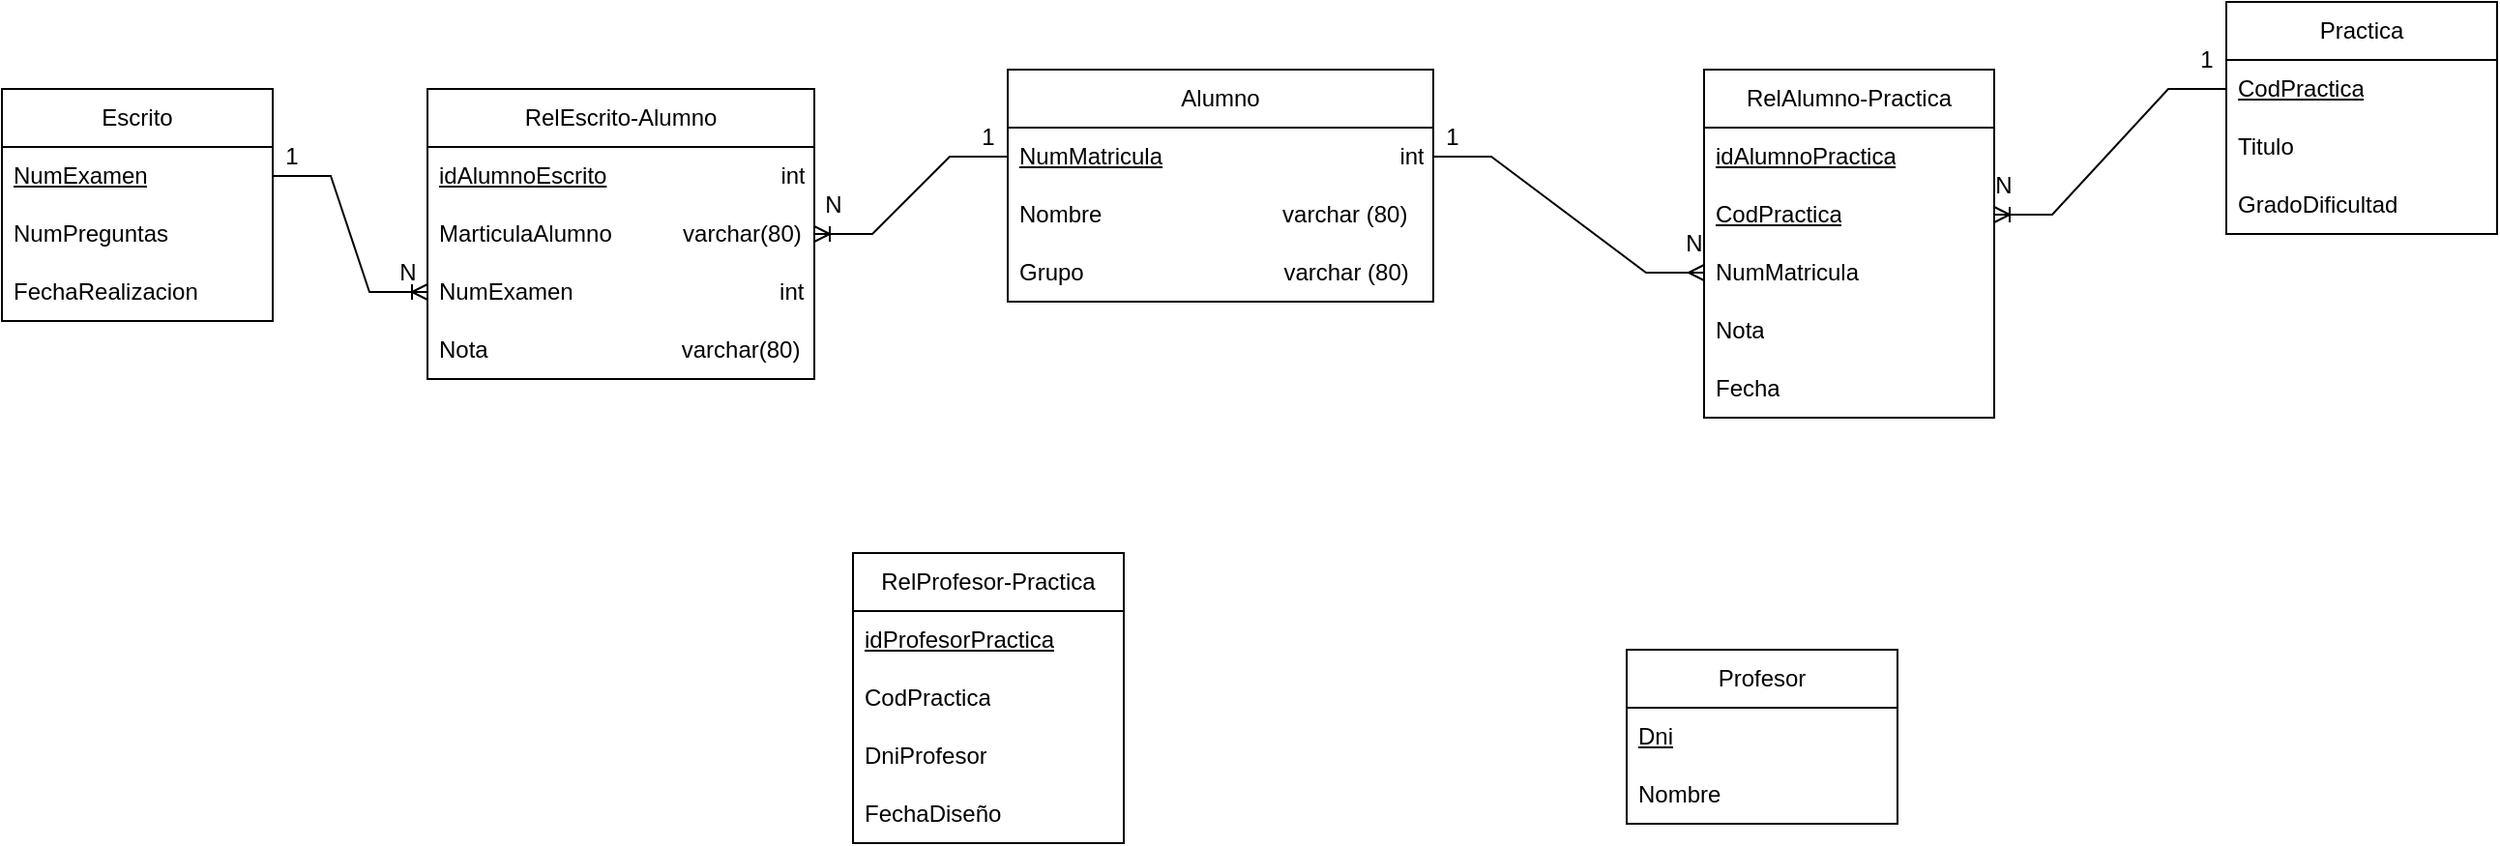 <mxfile version="27.0.5">
  <diagram name="Página-1" id="xPp2_M8llciqqn24pOAx">
    <mxGraphModel dx="1585" dy="1536" grid="1" gridSize="10" guides="1" tooltips="1" connect="1" arrows="1" fold="1" page="1" pageScale="1" pageWidth="827" pageHeight="1169" math="0" shadow="0">
      <root>
        <mxCell id="0" />
        <mxCell id="1" parent="0" />
        <mxCell id="a4hIZ4BiiUJpr-HaFe81-6" value="Practica" style="swimlane;fontStyle=0;childLayout=stackLayout;horizontal=1;startSize=30;horizontalStack=0;resizeParent=1;resizeParentMax=0;resizeLast=0;collapsible=1;marginBottom=0;whiteSpace=wrap;html=1;" parent="1" vertex="1">
          <mxGeometry x="960" y="-265" width="140" height="120" as="geometry" />
        </mxCell>
        <mxCell id="a4hIZ4BiiUJpr-HaFe81-7" value="&lt;u&gt;CodPractica&lt;/u&gt;" style="text;strokeColor=none;fillColor=none;align=left;verticalAlign=middle;spacingLeft=4;spacingRight=4;overflow=hidden;points=[[0,0.5],[1,0.5]];portConstraint=eastwest;rotatable=0;whiteSpace=wrap;html=1;" parent="a4hIZ4BiiUJpr-HaFe81-6" vertex="1">
          <mxGeometry y="30" width="140" height="30" as="geometry" />
        </mxCell>
        <mxCell id="a4hIZ4BiiUJpr-HaFe81-8" value="Titulo" style="text;strokeColor=none;fillColor=none;align=left;verticalAlign=middle;spacingLeft=4;spacingRight=4;overflow=hidden;points=[[0,0.5],[1,0.5]];portConstraint=eastwest;rotatable=0;whiteSpace=wrap;html=1;" parent="a4hIZ4BiiUJpr-HaFe81-6" vertex="1">
          <mxGeometry y="60" width="140" height="30" as="geometry" />
        </mxCell>
        <mxCell id="a4hIZ4BiiUJpr-HaFe81-9" value="GradoDificultad" style="text;strokeColor=none;fillColor=none;align=left;verticalAlign=middle;spacingLeft=4;spacingRight=4;overflow=hidden;points=[[0,0.5],[1,0.5]];portConstraint=eastwest;rotatable=0;whiteSpace=wrap;html=1;" parent="a4hIZ4BiiUJpr-HaFe81-6" vertex="1">
          <mxGeometry y="90" width="140" height="30" as="geometry" />
        </mxCell>
        <mxCell id="a4hIZ4BiiUJpr-HaFe81-10" value="Profesor" style="swimlane;fontStyle=0;childLayout=stackLayout;horizontal=1;startSize=30;horizontalStack=0;resizeParent=1;resizeParentMax=0;resizeLast=0;collapsible=1;marginBottom=0;whiteSpace=wrap;html=1;" parent="1" vertex="1">
          <mxGeometry x="650" y="70" width="140" height="90" as="geometry" />
        </mxCell>
        <mxCell id="a4hIZ4BiiUJpr-HaFe81-11" value="&lt;u&gt;Dni&lt;/u&gt;" style="text;strokeColor=none;fillColor=none;align=left;verticalAlign=middle;spacingLeft=4;spacingRight=4;overflow=hidden;points=[[0,0.5],[1,0.5]];portConstraint=eastwest;rotatable=0;whiteSpace=wrap;html=1;" parent="a4hIZ4BiiUJpr-HaFe81-10" vertex="1">
          <mxGeometry y="30" width="140" height="30" as="geometry" />
        </mxCell>
        <mxCell id="a4hIZ4BiiUJpr-HaFe81-12" value="Nombre" style="text;strokeColor=none;fillColor=none;align=left;verticalAlign=middle;spacingLeft=4;spacingRight=4;overflow=hidden;points=[[0,0.5],[1,0.5]];portConstraint=eastwest;rotatable=0;whiteSpace=wrap;html=1;" parent="a4hIZ4BiiUJpr-HaFe81-10" vertex="1">
          <mxGeometry y="60" width="140" height="30" as="geometry" />
        </mxCell>
        <mxCell id="a4hIZ4BiiUJpr-HaFe81-14" value="Alumno" style="swimlane;fontStyle=0;childLayout=stackLayout;horizontal=1;startSize=30;horizontalStack=0;resizeParent=1;resizeParentMax=0;resizeLast=0;collapsible=1;marginBottom=0;whiteSpace=wrap;html=1;" parent="1" vertex="1">
          <mxGeometry x="330" y="-230" width="220" height="120" as="geometry" />
        </mxCell>
        <mxCell id="a4hIZ4BiiUJpr-HaFe81-15" value="&lt;div style=&quot;text-align: right;&quot;&gt;&lt;u style=&quot;background-color: transparent; color: light-dark(rgb(0, 0, 0), rgb(255, 255, 255));&quot;&gt;NumMatricula&lt;/u&gt;&lt;span style=&quot;background-color: transparent; color: light-dark(rgb(0, 0, 0), rgb(255, 255, 255));&quot;&gt;&amp;nbsp; &amp;nbsp; &amp;nbsp; &amp;nbsp; &amp;nbsp; &amp;nbsp; &amp;nbsp; &amp;nbsp; &lt;span style=&quot;white-space: pre;&quot;&gt;&#x9;&lt;/span&gt;&amp;nbsp; &amp;nbsp; &amp;nbsp; &amp;nbsp; &amp;nbsp; &amp;nbsp; &amp;nbsp; &amp;nbsp; &amp;nbsp;&amp;nbsp;&amp;nbsp;int&lt;/span&gt;&lt;/div&gt;" style="text;strokeColor=none;fillColor=none;align=left;verticalAlign=middle;spacingLeft=4;spacingRight=4;overflow=hidden;points=[[0,0.5],[1,0.5]];portConstraint=eastwest;rotatable=0;whiteSpace=wrap;html=1;" parent="a4hIZ4BiiUJpr-HaFe81-14" vertex="1">
          <mxGeometry y="30" width="220" height="30" as="geometry" />
        </mxCell>
        <mxCell id="a4hIZ4BiiUJpr-HaFe81-16" value="Nombre&amp;nbsp; &amp;nbsp; &amp;nbsp; &amp;nbsp; &amp;nbsp; &amp;nbsp; &amp;nbsp; &amp;nbsp; &amp;nbsp; &amp;nbsp; &amp;nbsp; &amp;nbsp; &amp;nbsp; &amp;nbsp; varchar (80)" style="text;strokeColor=none;fillColor=none;align=left;verticalAlign=middle;spacingLeft=4;spacingRight=4;overflow=hidden;points=[[0,0.5],[1,0.5]];portConstraint=eastwest;rotatable=0;whiteSpace=wrap;html=1;" parent="a4hIZ4BiiUJpr-HaFe81-14" vertex="1">
          <mxGeometry y="60" width="220" height="30" as="geometry" />
        </mxCell>
        <mxCell id="a4hIZ4BiiUJpr-HaFe81-17" value="Grupo&amp;nbsp; &amp;nbsp; &amp;nbsp; &amp;nbsp; &amp;nbsp; &amp;nbsp; &amp;nbsp; &amp;nbsp; &amp;nbsp; &amp;nbsp; &amp;nbsp; &amp;nbsp; &amp;nbsp; &amp;nbsp; &amp;nbsp; &amp;nbsp;varchar (80)" style="text;strokeColor=none;fillColor=none;align=left;verticalAlign=middle;spacingLeft=4;spacingRight=4;overflow=hidden;points=[[0,0.5],[1,0.5]];portConstraint=eastwest;rotatable=0;whiteSpace=wrap;html=1;" parent="a4hIZ4BiiUJpr-HaFe81-14" vertex="1">
          <mxGeometry y="90" width="220" height="30" as="geometry" />
        </mxCell>
        <mxCell id="a4hIZ4BiiUJpr-HaFe81-18" value="Escrito" style="swimlane;fontStyle=0;childLayout=stackLayout;horizontal=1;startSize=30;horizontalStack=0;resizeParent=1;resizeParentMax=0;resizeLast=0;collapsible=1;marginBottom=0;whiteSpace=wrap;html=1;" parent="1" vertex="1">
          <mxGeometry x="-190" y="-220" width="140" height="120" as="geometry" />
        </mxCell>
        <mxCell id="a4hIZ4BiiUJpr-HaFe81-19" value="&lt;u&gt;NumExamen&lt;/u&gt;" style="text;strokeColor=none;fillColor=none;align=left;verticalAlign=middle;spacingLeft=4;spacingRight=4;overflow=hidden;points=[[0,0.5],[1,0.5]];portConstraint=eastwest;rotatable=0;whiteSpace=wrap;html=1;" parent="a4hIZ4BiiUJpr-HaFe81-18" vertex="1">
          <mxGeometry y="30" width="140" height="30" as="geometry" />
        </mxCell>
        <mxCell id="a4hIZ4BiiUJpr-HaFe81-20" value="NumPreguntas" style="text;strokeColor=none;fillColor=none;align=left;verticalAlign=middle;spacingLeft=4;spacingRight=4;overflow=hidden;points=[[0,0.5],[1,0.5]];portConstraint=eastwest;rotatable=0;whiteSpace=wrap;html=1;" parent="a4hIZ4BiiUJpr-HaFe81-18" vertex="1">
          <mxGeometry y="60" width="140" height="30" as="geometry" />
        </mxCell>
        <mxCell id="a4hIZ4BiiUJpr-HaFe81-21" value="FechaRealizacion" style="text;strokeColor=none;fillColor=none;align=left;verticalAlign=middle;spacingLeft=4;spacingRight=4;overflow=hidden;points=[[0,0.5],[1,0.5]];portConstraint=eastwest;rotatable=0;whiteSpace=wrap;html=1;" parent="a4hIZ4BiiUJpr-HaFe81-18" vertex="1">
          <mxGeometry y="90" width="140" height="30" as="geometry" />
        </mxCell>
        <mxCell id="a4hIZ4BiiUJpr-HaFe81-22" value="RelEscrito-Alumno" style="swimlane;fontStyle=0;childLayout=stackLayout;horizontal=1;startSize=30;horizontalStack=0;resizeParent=1;resizeParentMax=0;resizeLast=0;collapsible=1;marginBottom=0;whiteSpace=wrap;html=1;" parent="1" vertex="1">
          <mxGeometry x="30" y="-220" width="200" height="150" as="geometry" />
        </mxCell>
        <mxCell id="a4hIZ4BiiUJpr-HaFe81-32" value="&lt;u&gt;idAlumnoEscrito&lt;/u&gt;&amp;nbsp; &amp;nbsp; &amp;nbsp; &amp;nbsp; &amp;nbsp; &amp;nbsp; &amp;nbsp; &amp;nbsp; &amp;nbsp; &amp;nbsp; &amp;nbsp; &amp;nbsp; &amp;nbsp; &amp;nbsp;int" style="text;strokeColor=none;fillColor=none;align=left;verticalAlign=middle;spacingLeft=4;spacingRight=4;overflow=hidden;points=[[0,0.5],[1,0.5]];portConstraint=eastwest;rotatable=0;whiteSpace=wrap;html=1;" parent="a4hIZ4BiiUJpr-HaFe81-22" vertex="1">
          <mxGeometry y="30" width="200" height="30" as="geometry" />
        </mxCell>
        <mxCell id="a4hIZ4BiiUJpr-HaFe81-23" value="MarticulaAlumno&amp;nbsp; &amp;nbsp; &amp;nbsp; &amp;nbsp; &amp;nbsp; &amp;nbsp;varchar(80)" style="text;strokeColor=none;fillColor=none;align=left;verticalAlign=middle;spacingLeft=4;spacingRight=4;overflow=hidden;points=[[0,0.5],[1,0.5]];portConstraint=eastwest;rotatable=0;whiteSpace=wrap;html=1;" parent="a4hIZ4BiiUJpr-HaFe81-22" vertex="1">
          <mxGeometry y="60" width="200" height="30" as="geometry" />
        </mxCell>
        <mxCell id="a4hIZ4BiiUJpr-HaFe81-24" value="NumExamen&amp;nbsp; &amp;nbsp; &amp;nbsp; &amp;nbsp; &amp;nbsp; &amp;nbsp; &amp;nbsp; &amp;nbsp; &amp;nbsp; &amp;nbsp; &amp;nbsp; &amp;nbsp; &amp;nbsp; &amp;nbsp; &amp;nbsp; &amp;nbsp; int" style="text;strokeColor=none;fillColor=none;align=left;verticalAlign=middle;spacingLeft=4;spacingRight=4;overflow=hidden;points=[[0,0.5],[1,0.5]];portConstraint=eastwest;rotatable=0;whiteSpace=wrap;html=1;" parent="a4hIZ4BiiUJpr-HaFe81-22" vertex="1">
          <mxGeometry y="90" width="200" height="30" as="geometry" />
        </mxCell>
        <mxCell id="a4hIZ4BiiUJpr-HaFe81-25" value="Nota&amp;nbsp; &amp;nbsp; &amp;nbsp; &amp;nbsp; &amp;nbsp; &amp;nbsp; &amp;nbsp; &amp;nbsp; &amp;nbsp; &amp;nbsp; &amp;nbsp; &amp;nbsp; &amp;nbsp; &amp;nbsp; &amp;nbsp; varchar(80)" style="text;strokeColor=none;fillColor=none;align=left;verticalAlign=middle;spacingLeft=4;spacingRight=4;overflow=hidden;points=[[0,0.5],[1,0.5]];portConstraint=eastwest;rotatable=0;whiteSpace=wrap;html=1;" parent="a4hIZ4BiiUJpr-HaFe81-22" vertex="1">
          <mxGeometry y="120" width="200" height="30" as="geometry" />
        </mxCell>
        <mxCell id="a4hIZ4BiiUJpr-HaFe81-26" value="RelAlumno-Practica" style="swimlane;fontStyle=0;childLayout=stackLayout;horizontal=1;startSize=30;horizontalStack=0;resizeParent=1;resizeParentMax=0;resizeLast=0;collapsible=1;marginBottom=0;whiteSpace=wrap;html=1;" parent="1" vertex="1">
          <mxGeometry x="690" y="-230" width="150" height="180" as="geometry" />
        </mxCell>
        <mxCell id="a4hIZ4BiiUJpr-HaFe81-33" value="&lt;u&gt;idAlumnoPractica&lt;/u&gt;" style="text;strokeColor=none;fillColor=none;align=left;verticalAlign=middle;spacingLeft=4;spacingRight=4;overflow=hidden;points=[[0,0.5],[1,0.5]];portConstraint=eastwest;rotatable=0;whiteSpace=wrap;html=1;" parent="a4hIZ4BiiUJpr-HaFe81-26" vertex="1">
          <mxGeometry y="30" width="150" height="30" as="geometry" />
        </mxCell>
        <mxCell id="a4hIZ4BiiUJpr-HaFe81-27" value="&lt;u&gt;CodPractica&lt;/u&gt;" style="text;strokeColor=none;fillColor=none;align=left;verticalAlign=middle;spacingLeft=4;spacingRight=4;overflow=hidden;points=[[0,0.5],[1,0.5]];portConstraint=eastwest;rotatable=0;whiteSpace=wrap;html=1;" parent="a4hIZ4BiiUJpr-HaFe81-26" vertex="1">
          <mxGeometry y="60" width="150" height="30" as="geometry" />
        </mxCell>
        <mxCell id="a4hIZ4BiiUJpr-HaFe81-28" value="NumMatricula" style="text;strokeColor=none;fillColor=none;align=left;verticalAlign=middle;spacingLeft=4;spacingRight=4;overflow=hidden;points=[[0,0.5],[1,0.5]];portConstraint=eastwest;rotatable=0;whiteSpace=wrap;html=1;" parent="a4hIZ4BiiUJpr-HaFe81-26" vertex="1">
          <mxGeometry y="90" width="150" height="30" as="geometry" />
        </mxCell>
        <mxCell id="a4hIZ4BiiUJpr-HaFe81-30" value="Nota" style="text;strokeColor=none;fillColor=none;align=left;verticalAlign=middle;spacingLeft=4;spacingRight=4;overflow=hidden;points=[[0,0.5],[1,0.5]];portConstraint=eastwest;rotatable=0;whiteSpace=wrap;html=1;" parent="a4hIZ4BiiUJpr-HaFe81-26" vertex="1">
          <mxGeometry y="120" width="150" height="30" as="geometry" />
        </mxCell>
        <mxCell id="a4hIZ4BiiUJpr-HaFe81-31" value="Fecha" style="text;strokeColor=none;fillColor=none;align=left;verticalAlign=middle;spacingLeft=4;spacingRight=4;overflow=hidden;points=[[0,0.5],[1,0.5]];portConstraint=eastwest;rotatable=0;whiteSpace=wrap;html=1;" parent="a4hIZ4BiiUJpr-HaFe81-26" vertex="1">
          <mxGeometry y="150" width="150" height="30" as="geometry" />
        </mxCell>
        <mxCell id="a4hIZ4BiiUJpr-HaFe81-35" value="RelProfesor-Practica" style="swimlane;fontStyle=0;childLayout=stackLayout;horizontal=1;startSize=30;horizontalStack=0;resizeParent=1;resizeParentMax=0;resizeLast=0;collapsible=1;marginBottom=0;whiteSpace=wrap;html=1;" parent="1" vertex="1">
          <mxGeometry x="250" y="20" width="140" height="150" as="geometry" />
        </mxCell>
        <mxCell id="a4hIZ4BiiUJpr-HaFe81-40" value="&lt;u&gt;idProfesorPractica&lt;/u&gt;" style="text;strokeColor=none;fillColor=none;align=left;verticalAlign=middle;spacingLeft=4;spacingRight=4;overflow=hidden;points=[[0,0.5],[1,0.5]];portConstraint=eastwest;rotatable=0;whiteSpace=wrap;html=1;" parent="a4hIZ4BiiUJpr-HaFe81-35" vertex="1">
          <mxGeometry y="30" width="140" height="30" as="geometry" />
        </mxCell>
        <mxCell id="a4hIZ4BiiUJpr-HaFe81-38" value="CodPractica" style="text;strokeColor=none;fillColor=none;align=left;verticalAlign=middle;spacingLeft=4;spacingRight=4;overflow=hidden;points=[[0,0.5],[1,0.5]];portConstraint=eastwest;rotatable=0;whiteSpace=wrap;html=1;" parent="a4hIZ4BiiUJpr-HaFe81-35" vertex="1">
          <mxGeometry y="60" width="140" height="30" as="geometry" />
        </mxCell>
        <mxCell id="a4hIZ4BiiUJpr-HaFe81-36" value="DniProfesor" style="text;strokeColor=none;fillColor=none;align=left;verticalAlign=middle;spacingLeft=4;spacingRight=4;overflow=hidden;points=[[0,0.5],[1,0.5]];portConstraint=eastwest;rotatable=0;whiteSpace=wrap;html=1;" parent="a4hIZ4BiiUJpr-HaFe81-35" vertex="1">
          <mxGeometry y="90" width="140" height="30" as="geometry" />
        </mxCell>
        <mxCell id="a4hIZ4BiiUJpr-HaFe81-39" value="FechaDiseño" style="text;strokeColor=none;fillColor=none;align=left;verticalAlign=middle;spacingLeft=4;spacingRight=4;overflow=hidden;points=[[0,0.5],[1,0.5]];portConstraint=eastwest;rotatable=0;whiteSpace=wrap;html=1;" parent="a4hIZ4BiiUJpr-HaFe81-35" vertex="1">
          <mxGeometry y="120" width="140" height="30" as="geometry" />
        </mxCell>
        <mxCell id="a4hIZ4BiiUJpr-HaFe81-43" value="N" style="text;html=1;align=center;verticalAlign=middle;whiteSpace=wrap;rounded=0;" parent="1" vertex="1">
          <mxGeometry x="210" y="-175" width="60" height="30" as="geometry" />
        </mxCell>
        <mxCell id="a4hIZ4BiiUJpr-HaFe81-45" value="1" style="text;html=1;align=center;verticalAlign=middle;whiteSpace=wrap;rounded=0;" parent="1" vertex="1">
          <mxGeometry x="290" y="-210" width="60" height="30" as="geometry" />
        </mxCell>
        <mxCell id="a4hIZ4BiiUJpr-HaFe81-47" value="1" style="text;html=1;align=center;verticalAlign=middle;whiteSpace=wrap;rounded=0;" parent="1" vertex="1">
          <mxGeometry x="-70" y="-200" width="60" height="30" as="geometry" />
        </mxCell>
        <mxCell id="a4hIZ4BiiUJpr-HaFe81-48" value="N" style="text;html=1;align=center;verticalAlign=middle;whiteSpace=wrap;rounded=0;" parent="1" vertex="1">
          <mxGeometry x="-10" y="-140" width="60" height="30" as="geometry" />
        </mxCell>
        <mxCell id="a4hIZ4BiiUJpr-HaFe81-51" value="" style="edgeStyle=entityRelationEdgeStyle;fontSize=12;html=1;endArrow=ERoneToMany;rounded=0;exitX=1;exitY=0.5;exitDx=0;exitDy=0;entryX=0;entryY=0.5;entryDx=0;entryDy=0;" parent="1" source="a4hIZ4BiiUJpr-HaFe81-19" target="a4hIZ4BiiUJpr-HaFe81-24" edge="1">
          <mxGeometry width="100" height="100" relative="1" as="geometry">
            <mxPoint x="-30" y="-160" as="sourcePoint" />
            <mxPoint x="90" y="-340" as="targetPoint" />
          </mxGeometry>
        </mxCell>
        <mxCell id="Vk50C9h4Wjug9lOvj_sG-1" value="" style="edgeStyle=entityRelationEdgeStyle;fontSize=12;html=1;endArrow=ERoneToMany;rounded=0;exitX=0;exitY=0.5;exitDx=0;exitDy=0;entryX=1;entryY=0.5;entryDx=0;entryDy=0;" edge="1" parent="1" source="a4hIZ4BiiUJpr-HaFe81-15" target="a4hIZ4BiiUJpr-HaFe81-23">
          <mxGeometry width="100" height="100" relative="1" as="geometry">
            <mxPoint x="350" y="-195" as="sourcePoint" />
            <mxPoint x="290" y="-100" as="targetPoint" />
            <Array as="points">
              <mxPoint x="320" y="-150" />
              <mxPoint x="290" y="-140" />
              <mxPoint x="270" y="-145" />
              <mxPoint x="290" y="-140" />
              <mxPoint x="320" y="-160" />
            </Array>
          </mxGeometry>
        </mxCell>
        <mxCell id="Vk50C9h4Wjug9lOvj_sG-2" value="" style="edgeStyle=entityRelationEdgeStyle;fontSize=12;html=1;endArrow=ERmany;rounded=0;exitX=1;exitY=0.5;exitDx=0;exitDy=0;entryX=0;entryY=0.5;entryDx=0;entryDy=0;" edge="1" parent="1" source="a4hIZ4BiiUJpr-HaFe81-15" target="a4hIZ4BiiUJpr-HaFe81-28">
          <mxGeometry width="100" height="100" relative="1" as="geometry">
            <mxPoint x="470" y="30" as="sourcePoint" />
            <mxPoint x="570" y="-70" as="targetPoint" />
            <Array as="points">
              <mxPoint x="620" y="-155" />
              <mxPoint x="620" y="-180" />
            </Array>
          </mxGeometry>
        </mxCell>
        <mxCell id="Vk50C9h4Wjug9lOvj_sG-3" value="1" style="text;html=1;align=center;verticalAlign=middle;whiteSpace=wrap;rounded=0;" vertex="1" parent="1">
          <mxGeometry x="530" y="-210" width="60" height="30" as="geometry" />
        </mxCell>
        <mxCell id="Vk50C9h4Wjug9lOvj_sG-4" value="N" style="text;html=1;align=center;verticalAlign=middle;whiteSpace=wrap;rounded=0;" vertex="1" parent="1">
          <mxGeometry x="610" y="-155" width="150" height="30" as="geometry" />
        </mxCell>
        <mxCell id="Vk50C9h4Wjug9lOvj_sG-6" value="" style="edgeStyle=entityRelationEdgeStyle;fontSize=12;html=1;endArrow=ERoneToMany;rounded=0;exitX=0;exitY=0.5;exitDx=0;exitDy=0;entryX=1;entryY=0.5;entryDx=0;entryDy=0;" edge="1" parent="1" source="a4hIZ4BiiUJpr-HaFe81-7" target="a4hIZ4BiiUJpr-HaFe81-27">
          <mxGeometry width="100" height="100" relative="1" as="geometry">
            <mxPoint x="850" y="-145" as="sourcePoint" />
            <mxPoint x="950" y="-245" as="targetPoint" />
            <Array as="points">
              <mxPoint x="920" y="-150" />
              <mxPoint x="860" y="-140" />
            </Array>
          </mxGeometry>
        </mxCell>
        <mxCell id="Vk50C9h4Wjug9lOvj_sG-7" value="N" style="text;html=1;align=center;verticalAlign=middle;whiteSpace=wrap;rounded=0;" vertex="1" parent="1">
          <mxGeometry x="770" y="-185" width="150" height="30" as="geometry" />
        </mxCell>
        <mxCell id="Vk50C9h4Wjug9lOvj_sG-8" value="1" style="text;html=1;align=center;verticalAlign=middle;whiteSpace=wrap;rounded=0;" vertex="1" parent="1">
          <mxGeometry x="920" y="-250" width="60" height="30" as="geometry" />
        </mxCell>
      </root>
    </mxGraphModel>
  </diagram>
</mxfile>
